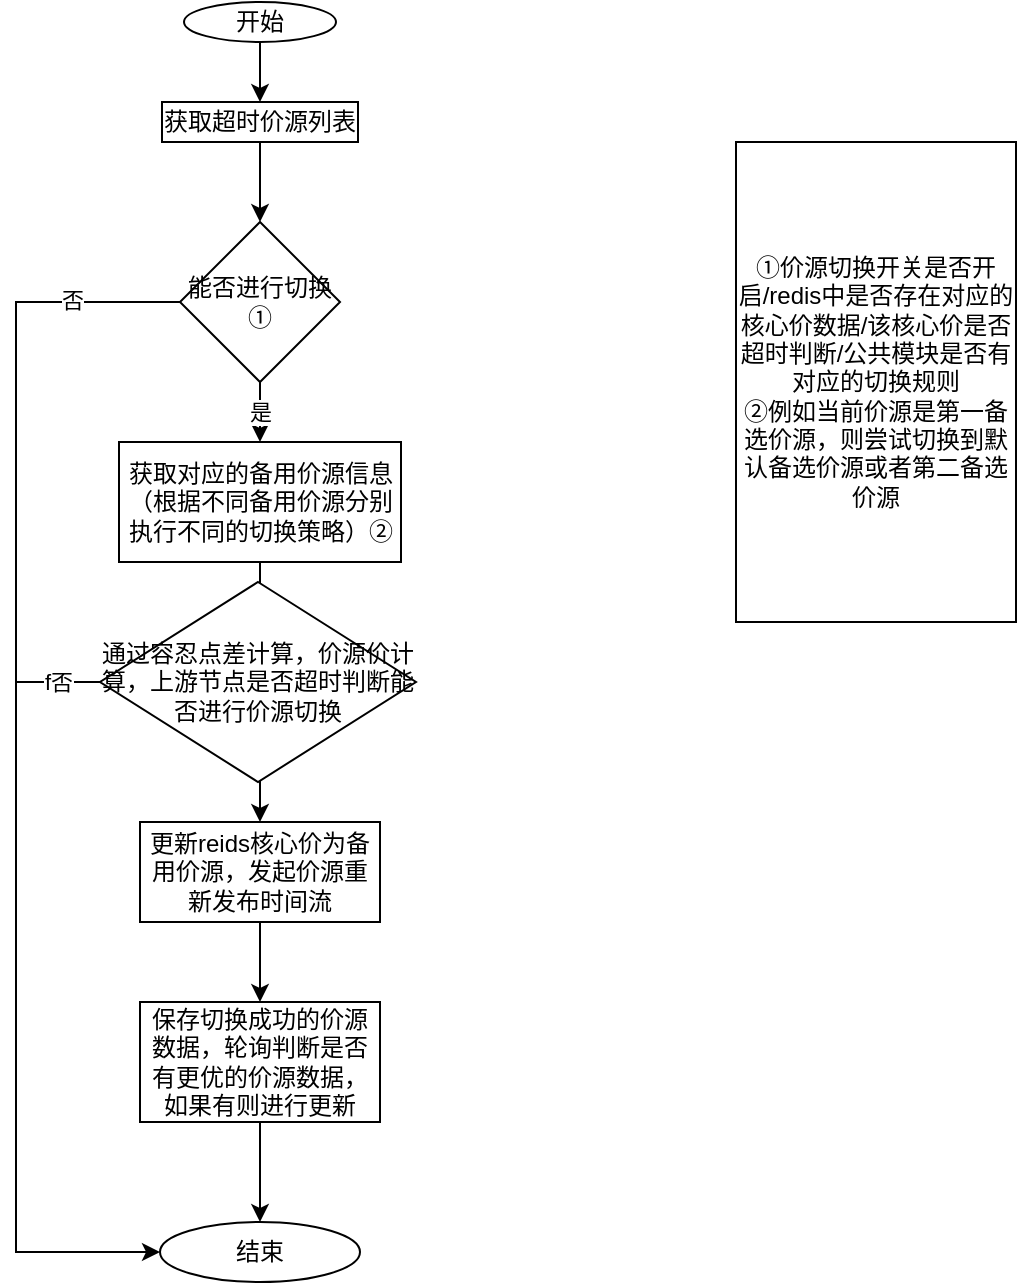 <mxfile version="14.4.3" type="github">
  <diagram id="3QWI4BgngaGW9iOLSQ-5" name="Page-1">
    <mxGraphModel dx="868" dy="450" grid="1" gridSize="10" guides="1" tooltips="1" connect="1" arrows="1" fold="1" page="1" pageScale="1" pageWidth="827" pageHeight="1169" math="0" shadow="0">
      <root>
        <mxCell id="0" />
        <mxCell id="1" parent="0" />
        <mxCell id="62z35rE91xEZ9ZzhV8z5-1" value="开始" style="ellipse;whiteSpace=wrap;html=1;" vertex="1" parent="1">
          <mxGeometry x="294" y="30" width="76" height="20" as="geometry" />
        </mxCell>
        <mxCell id="62z35rE91xEZ9ZzhV8z5-15" style="edgeStyle=orthogonalEdgeStyle;rounded=0;orthogonalLoop=1;jettySize=auto;html=1;entryX=0.5;entryY=0;entryDx=0;entryDy=0;" edge="1" parent="1" source="62z35rE91xEZ9ZzhV8z5-2" target="62z35rE91xEZ9ZzhV8z5-3">
          <mxGeometry relative="1" as="geometry" />
        </mxCell>
        <mxCell id="62z35rE91xEZ9ZzhV8z5-2" value="获取超时价源列表" style="rounded=0;whiteSpace=wrap;html=1;" vertex="1" parent="1">
          <mxGeometry x="283" y="80" width="98" height="20" as="geometry" />
        </mxCell>
        <mxCell id="62z35rE91xEZ9ZzhV8z5-17" style="edgeStyle=orthogonalEdgeStyle;rounded=0;orthogonalLoop=1;jettySize=auto;html=1;exitX=0;exitY=0.5;exitDx=0;exitDy=0;entryX=0;entryY=0.5;entryDx=0;entryDy=0;" edge="1" parent="1" source="62z35rE91xEZ9ZzhV8z5-3" target="62z35rE91xEZ9ZzhV8z5-16">
          <mxGeometry relative="1" as="geometry">
            <Array as="points">
              <mxPoint x="210" y="180" />
              <mxPoint x="210" y="655" />
            </Array>
          </mxGeometry>
        </mxCell>
        <mxCell id="62z35rE91xEZ9ZzhV8z5-18" value="否&lt;br&gt;" style="edgeLabel;html=1;align=center;verticalAlign=middle;resizable=0;points=[];" vertex="1" connectable="0" parent="62z35rE91xEZ9ZzhV8z5-17">
          <mxGeometry x="-0.829" y="-1" relative="1" as="geometry">
            <mxPoint as="offset" />
          </mxGeometry>
        </mxCell>
        <mxCell id="62z35rE91xEZ9ZzhV8z5-21" value="是" style="edgeStyle=orthogonalEdgeStyle;rounded=0;orthogonalLoop=1;jettySize=auto;html=1;exitX=0.5;exitY=1;exitDx=0;exitDy=0;entryX=0.5;entryY=0;entryDx=0;entryDy=0;" edge="1" parent="1" source="62z35rE91xEZ9ZzhV8z5-3" target="62z35rE91xEZ9ZzhV8z5-5">
          <mxGeometry relative="1" as="geometry" />
        </mxCell>
        <mxCell id="62z35rE91xEZ9ZzhV8z5-3" value="能否进行切换①" style="rhombus;whiteSpace=wrap;html=1;" vertex="1" parent="1">
          <mxGeometry x="292" y="140" width="80" height="80" as="geometry" />
        </mxCell>
        <mxCell id="62z35rE91xEZ9ZzhV8z5-4" value="①价源切换开关是否开启/redis中是否存在对应的核心价数据/该核心价是否超时判断/公共模块是否有对应的切换规则&lt;br&gt;②例如当前价源是第一备选价源，则尝试切换到默认备选价源或者第二备选价源" style="rounded=0;whiteSpace=wrap;html=1;" vertex="1" parent="1">
          <mxGeometry x="570" y="100" width="140" height="240" as="geometry" />
        </mxCell>
        <mxCell id="62z35rE91xEZ9ZzhV8z5-22" style="edgeStyle=orthogonalEdgeStyle;rounded=0;orthogonalLoop=1;jettySize=auto;html=1;entryX=0.5;entryY=0;entryDx=0;entryDy=0;" edge="1" parent="1" source="62z35rE91xEZ9ZzhV8z5-5">
          <mxGeometry relative="1" as="geometry">
            <mxPoint x="332" y="350" as="targetPoint" />
          </mxGeometry>
        </mxCell>
        <mxCell id="62z35rE91xEZ9ZzhV8z5-5" value="获取对应的备用价源信息（根据不同备用价源分别执行不同的切换策略）②" style="rounded=0;whiteSpace=wrap;html=1;" vertex="1" parent="1">
          <mxGeometry x="261.5" y="250" width="141" height="60" as="geometry" />
        </mxCell>
        <mxCell id="62z35rE91xEZ9ZzhV8z5-23" style="edgeStyle=orthogonalEdgeStyle;rounded=0;orthogonalLoop=1;jettySize=auto;html=1;entryX=0.5;entryY=0;entryDx=0;entryDy=0;" edge="1" parent="1" target="62z35rE91xEZ9ZzhV8z5-11">
          <mxGeometry relative="1" as="geometry">
            <mxPoint x="332" y="410" as="sourcePoint" />
          </mxGeometry>
        </mxCell>
        <mxCell id="62z35rE91xEZ9ZzhV8z5-24" style="edgeStyle=orthogonalEdgeStyle;rounded=0;orthogonalLoop=1;jettySize=auto;html=1;entryX=0.5;entryY=0;entryDx=0;entryDy=0;" edge="1" parent="1" source="62z35rE91xEZ9ZzhV8z5-11" target="62z35rE91xEZ9ZzhV8z5-12">
          <mxGeometry relative="1" as="geometry" />
        </mxCell>
        <mxCell id="62z35rE91xEZ9ZzhV8z5-11" value="更新reids核心价为备用价源，发起价源重新发布时间流" style="rounded=0;whiteSpace=wrap;html=1;" vertex="1" parent="1">
          <mxGeometry x="272" y="440" width="120" height="50" as="geometry" />
        </mxCell>
        <mxCell id="62z35rE91xEZ9ZzhV8z5-26" style="edgeStyle=orthogonalEdgeStyle;rounded=0;orthogonalLoop=1;jettySize=auto;html=1;entryX=0.5;entryY=0;entryDx=0;entryDy=0;" edge="1" parent="1" source="62z35rE91xEZ9ZzhV8z5-12" target="62z35rE91xEZ9ZzhV8z5-16">
          <mxGeometry relative="1" as="geometry" />
        </mxCell>
        <mxCell id="62z35rE91xEZ9ZzhV8z5-12" value="保存切换成功的价源数据，轮询判断是否有更优的价源数据，如果有则进行更新" style="rounded=0;whiteSpace=wrap;html=1;" vertex="1" parent="1">
          <mxGeometry x="272" y="530" width="120" height="60" as="geometry" />
        </mxCell>
        <mxCell id="62z35rE91xEZ9ZzhV8z5-13" value="" style="endArrow=classic;html=1;exitX=0.5;exitY=1;exitDx=0;exitDy=0;entryX=0.5;entryY=0;entryDx=0;entryDy=0;" edge="1" parent="1" source="62z35rE91xEZ9ZzhV8z5-1" target="62z35rE91xEZ9ZzhV8z5-2">
          <mxGeometry width="50" height="50" relative="1" as="geometry">
            <mxPoint x="400" y="160" as="sourcePoint" />
            <mxPoint x="450" y="110" as="targetPoint" />
          </mxGeometry>
        </mxCell>
        <mxCell id="62z35rE91xEZ9ZzhV8z5-16" value="结束" style="ellipse;whiteSpace=wrap;html=1;" vertex="1" parent="1">
          <mxGeometry x="282" y="640" width="100" height="30" as="geometry" />
        </mxCell>
        <mxCell id="62z35rE91xEZ9ZzhV8z5-27" value="&lt;span&gt;通过容忍点差计算，价源价计算，上游节点是否超时判断能否进行价源切换&lt;/span&gt;" style="rhombus;whiteSpace=wrap;html=1;" vertex="1" parent="1">
          <mxGeometry x="252" y="320" width="158" height="100" as="geometry" />
        </mxCell>
        <mxCell id="62z35rE91xEZ9ZzhV8z5-32" value="f否&lt;br&gt;" style="endArrow=none;html=1;" edge="1" parent="1">
          <mxGeometry width="50" height="50" relative="1" as="geometry">
            <mxPoint x="210" y="370" as="sourcePoint" />
            <mxPoint x="252" y="370" as="targetPoint" />
          </mxGeometry>
        </mxCell>
      </root>
    </mxGraphModel>
  </diagram>
</mxfile>

